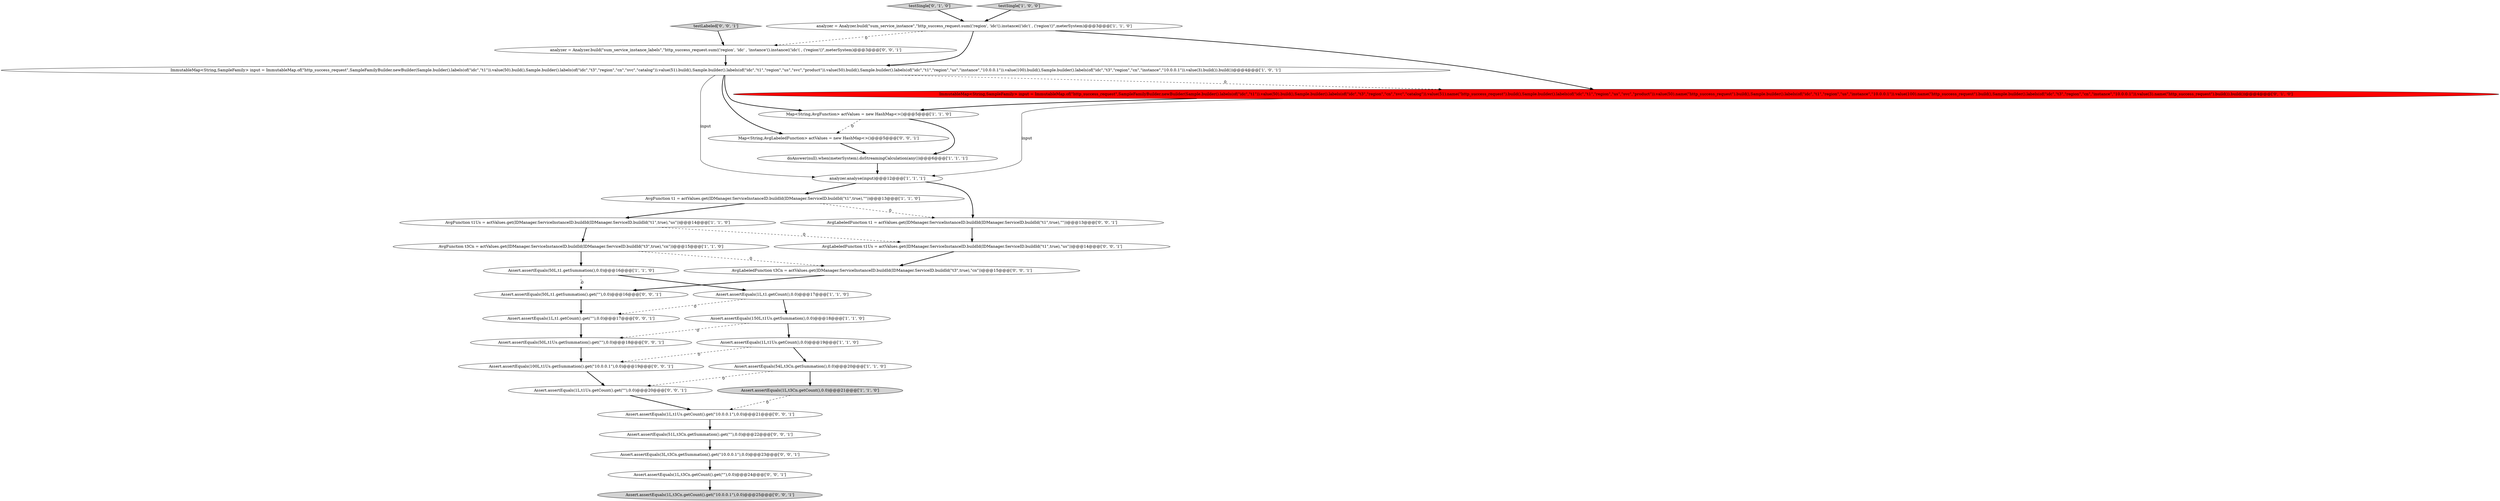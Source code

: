 digraph {
28 [style = filled, label = "Assert.assertEquals(50L,t1.getSummation().get(\"\"),0.0)@@@16@@@['0', '0', '1']", fillcolor = white, shape = ellipse image = "AAA0AAABBB3BBB"];
32 [style = filled, label = "Assert.assertEquals(3L,t3Cn.getSummation().get(\"10.0.0.1\"),0.0)@@@23@@@['0', '0', '1']", fillcolor = white, shape = ellipse image = "AAA0AAABBB3BBB"];
10 [style = filled, label = "ImmutableMap<String,SampleFamily> input = ImmutableMap.of(\"http_success_request\",SampleFamilyBuilder.newBuilder(Sample.builder().labels(of(\"idc\",\"t1\")).value(50).build(),Sample.builder().labels(of(\"idc\",\"t3\",\"region\",\"cn\",\"svc\",\"catalog\")).value(51).build(),Sample.builder().labels(of(\"idc\",\"t1\",\"region\",\"us\",\"svc\",\"product\")).value(50).build(),Sample.builder().labels(of(\"idc\",\"t1\",\"region\",\"us\",\"instance\",\"10.0.0.1\")).value(100).build(),Sample.builder().labels(of(\"idc\",\"t3\",\"region\",\"cn\",\"instance\",\"10.0.0.1\")).value(3).build()).build())@@@4@@@['1', '0', '1']", fillcolor = white, shape = ellipse image = "AAA0AAABBB1BBB"];
30 [style = filled, label = "Assert.assertEquals(1L,t1.getCount().get(\"\"),0.0)@@@17@@@['0', '0', '1']", fillcolor = white, shape = ellipse image = "AAA0AAABBB3BBB"];
19 [style = filled, label = "Assert.assertEquals(1L,t1Us.getCount().get(\"10.0.0.1\"),0.0)@@@21@@@['0', '0', '1']", fillcolor = white, shape = ellipse image = "AAA0AAABBB3BBB"];
15 [style = filled, label = "testSingle['0', '1', '0']", fillcolor = lightgray, shape = diamond image = "AAA0AAABBB2BBB"];
27 [style = filled, label = "testLabeled['0', '0', '1']", fillcolor = lightgray, shape = diamond image = "AAA0AAABBB3BBB"];
8 [style = filled, label = "AvgFunction t1 = actValues.get(IDManager.ServiceInstanceID.buildId(IDManager.ServiceID.buildId(\"t1\",true),\"\"))@@@13@@@['1', '1', '0']", fillcolor = white, shape = ellipse image = "AAA0AAABBB1BBB"];
31 [style = filled, label = "analyzer = Analyzer.build(\"sum_service_instance_labels\",\"http_success_request.sum(('region', 'idc' , 'instance'().instance(('idc'( , ('region'()\",meterSystem)@@@3@@@['0', '0', '1']", fillcolor = white, shape = ellipse image = "AAA0AAABBB3BBB"];
20 [style = filled, label = "AvgLabeledFunction t1Us = actValues.get(IDManager.ServiceInstanceID.buildId(IDManager.ServiceID.buildId(\"t1\",true),\"us\"))@@@14@@@['0', '0', '1']", fillcolor = white, shape = ellipse image = "AAA0AAABBB3BBB"];
6 [style = filled, label = "Map<String,AvgFunction> actValues = new HashMap<>()@@@5@@@['1', '1', '0']", fillcolor = white, shape = ellipse image = "AAA0AAABBB1BBB"];
26 [style = filled, label = "Map<String,AvgLabeledFunction> actValues = new HashMap<>()@@@5@@@['0', '0', '1']", fillcolor = white, shape = ellipse image = "AAA0AAABBB3BBB"];
18 [style = filled, label = "Assert.assertEquals(100L,t1Us.getSummation().get(\"10.0.0.1\"),0.0)@@@19@@@['0', '0', '1']", fillcolor = white, shape = ellipse image = "AAA0AAABBB3BBB"];
2 [style = filled, label = "testSingle['1', '0', '0']", fillcolor = lightgray, shape = diamond image = "AAA0AAABBB1BBB"];
16 [style = filled, label = "ImmutableMap<String,SampleFamily> input = ImmutableMap.of(\"http_success_request\",SampleFamilyBuilder.newBuilder(Sample.builder().labels(of(\"idc\",\"t1\")).value(50).build(),Sample.builder().labels(of(\"idc\",\"t3\",\"region\",\"cn\",\"svc\",\"catalog\")).value(51).name(\"http_success_request\").build(),Sample.builder().labels(of(\"idc\",\"t1\",\"region\",\"us\",\"svc\",\"product\")).value(50).name(\"http_success_request\").build(),Sample.builder().labels(of(\"idc\",\"t1\",\"region\",\"us\",\"instance\",\"10.0.0.1\")).value(100).name(\"http_success_request\").build(),Sample.builder().labels(of(\"idc\",\"t3\",\"region\",\"cn\",\"instance\",\"10.0.0.1\")).value(3).name(\"http_success_request\").build()).build())@@@4@@@['0', '1', '0']", fillcolor = red, shape = ellipse image = "AAA1AAABBB2BBB"];
25 [style = filled, label = "Assert.assertEquals(1L,t3Cn.getCount().get(\"10.0.0.1\"),0.0)@@@25@@@['0', '0', '1']", fillcolor = lightgray, shape = ellipse image = "AAA0AAABBB3BBB"];
1 [style = filled, label = "Assert.assertEquals(54L,t3Cn.getSummation(),0.0)@@@20@@@['1', '1', '0']", fillcolor = white, shape = ellipse image = "AAA0AAABBB1BBB"];
17 [style = filled, label = "Assert.assertEquals(50L,t1Us.getSummation().get(\"\"),0.0)@@@18@@@['0', '0', '1']", fillcolor = white, shape = ellipse image = "AAA0AAABBB3BBB"];
23 [style = filled, label = "Assert.assertEquals(1L,t1Us.getCount().get(\"\"),0.0)@@@20@@@['0', '0', '1']", fillcolor = white, shape = ellipse image = "AAA0AAABBB3BBB"];
13 [style = filled, label = "Assert.assertEquals(50L,t1.getSummation(),0.0)@@@16@@@['1', '1', '0']", fillcolor = white, shape = ellipse image = "AAA0AAABBB1BBB"];
21 [style = filled, label = "Assert.assertEquals(51L,t3Cn.getSummation().get(\"\"),0.0)@@@22@@@['0', '0', '1']", fillcolor = white, shape = ellipse image = "AAA0AAABBB3BBB"];
11 [style = filled, label = "analyzer.analyse(input)@@@12@@@['1', '1', '1']", fillcolor = white, shape = ellipse image = "AAA0AAABBB1BBB"];
4 [style = filled, label = "Assert.assertEquals(1L,t3Cn.getCount(),0.0)@@@21@@@['1', '1', '0']", fillcolor = lightgray, shape = ellipse image = "AAA0AAABBB1BBB"];
12 [style = filled, label = "doAnswer(null).when(meterSystem).doStreamingCalculation(any())@@@6@@@['1', '1', '1']", fillcolor = white, shape = ellipse image = "AAA0AAABBB1BBB"];
5 [style = filled, label = "analyzer = Analyzer.build(\"sum_service_instance\",\"http_success_request.sum(('region', 'idc'().instance(('idc'( , ('region'()\",meterSystem)@@@3@@@['1', '1', '0']", fillcolor = white, shape = ellipse image = "AAA0AAABBB1BBB"];
22 [style = filled, label = "AvgLabeledFunction t3Cn = actValues.get(IDManager.ServiceInstanceID.buildId(IDManager.ServiceID.buildId(\"t3\",true),\"cn\"))@@@15@@@['0', '0', '1']", fillcolor = white, shape = ellipse image = "AAA0AAABBB3BBB"];
0 [style = filled, label = "Assert.assertEquals(150L,t1Us.getSummation(),0.0)@@@18@@@['1', '1', '0']", fillcolor = white, shape = ellipse image = "AAA0AAABBB1BBB"];
3 [style = filled, label = "AvgFunction t3Cn = actValues.get(IDManager.ServiceInstanceID.buildId(IDManager.ServiceID.buildId(\"t3\",true),\"cn\"))@@@15@@@['1', '1', '0']", fillcolor = white, shape = ellipse image = "AAA0AAABBB1BBB"];
9 [style = filled, label = "Assert.assertEquals(1L,t1Us.getCount(),0.0)@@@19@@@['1', '1', '0']", fillcolor = white, shape = ellipse image = "AAA0AAABBB1BBB"];
24 [style = filled, label = "Assert.assertEquals(1L,t3Cn.getCount().get(\"\"),0.0)@@@24@@@['0', '0', '1']", fillcolor = white, shape = ellipse image = "AAA0AAABBB3BBB"];
29 [style = filled, label = "AvgLabeledFunction t1 = actValues.get(IDManager.ServiceInstanceID.buildId(IDManager.ServiceID.buildId(\"t1\",true),\"\"))@@@13@@@['0', '0', '1']", fillcolor = white, shape = ellipse image = "AAA0AAABBB3BBB"];
7 [style = filled, label = "AvgFunction t1Us = actValues.get(IDManager.ServiceInstanceID.buildId(IDManager.ServiceID.buildId(\"t1\",true),\"us\"))@@@14@@@['1', '1', '0']", fillcolor = white, shape = ellipse image = "AAA0AAABBB1BBB"];
14 [style = filled, label = "Assert.assertEquals(1L,t1.getCount(),0.0)@@@17@@@['1', '1', '0']", fillcolor = white, shape = ellipse image = "AAA0AAABBB1BBB"];
5->10 [style = bold, label=""];
1->4 [style = bold, label=""];
0->9 [style = bold, label=""];
30->17 [style = bold, label=""];
18->23 [style = bold, label=""];
28->30 [style = bold, label=""];
9->18 [style = dashed, label="0"];
16->6 [style = bold, label=""];
12->11 [style = bold, label=""];
11->29 [style = bold, label=""];
27->31 [style = bold, label=""];
7->20 [style = dashed, label="0"];
10->26 [style = bold, label=""];
22->28 [style = bold, label=""];
3->22 [style = dashed, label="0"];
0->17 [style = dashed, label="0"];
10->6 [style = bold, label=""];
7->3 [style = bold, label=""];
15->5 [style = bold, label=""];
8->7 [style = bold, label=""];
20->22 [style = bold, label=""];
5->16 [style = bold, label=""];
13->28 [style = dashed, label="0"];
29->20 [style = bold, label=""];
26->12 [style = bold, label=""];
14->0 [style = bold, label=""];
31->10 [style = bold, label=""];
6->26 [style = dashed, label="0"];
24->25 [style = bold, label=""];
23->19 [style = bold, label=""];
14->30 [style = dashed, label="0"];
21->32 [style = bold, label=""];
5->31 [style = dashed, label="0"];
3->13 [style = bold, label=""];
11->8 [style = bold, label=""];
4->19 [style = dashed, label="0"];
19->21 [style = bold, label=""];
10->16 [style = dashed, label="0"];
10->11 [style = solid, label="input"];
9->1 [style = bold, label=""];
16->11 [style = solid, label="input"];
32->24 [style = bold, label=""];
1->23 [style = dashed, label="0"];
13->14 [style = bold, label=""];
8->29 [style = dashed, label="0"];
17->18 [style = bold, label=""];
2->5 [style = bold, label=""];
6->12 [style = bold, label=""];
}
